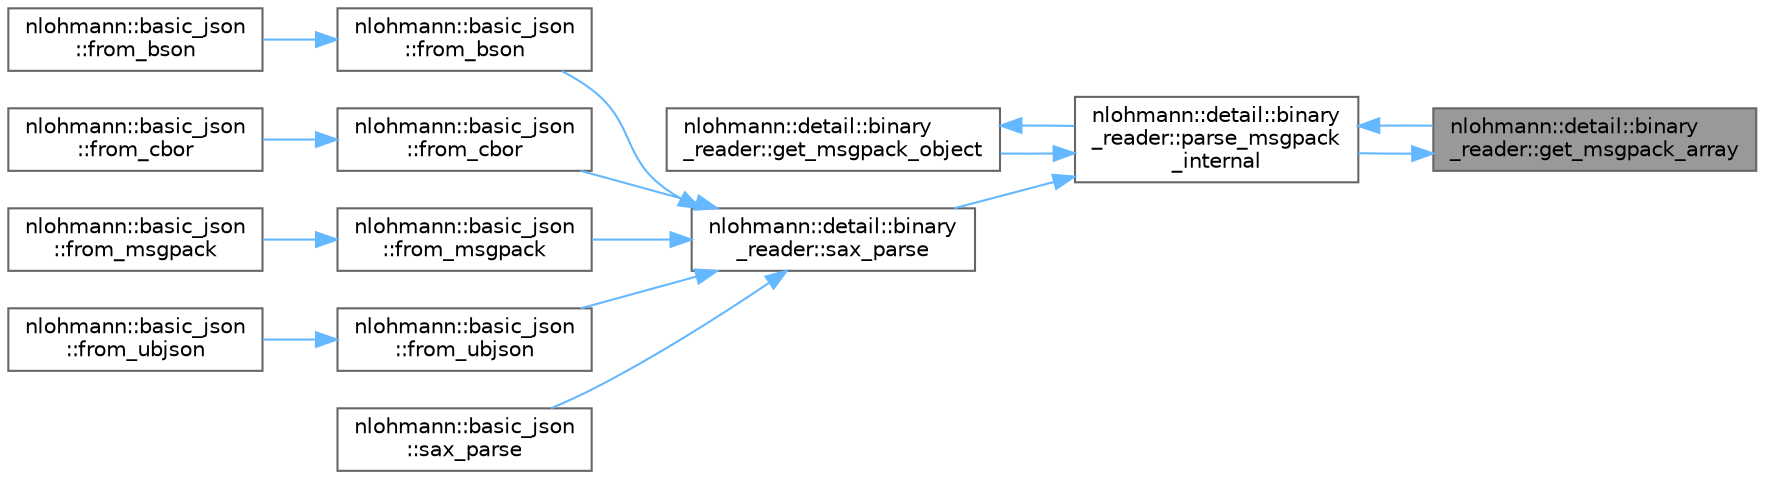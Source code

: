 digraph "nlohmann::detail::binary_reader::get_msgpack_array"
{
 // LATEX_PDF_SIZE
  bgcolor="transparent";
  edge [fontname=Helvetica,fontsize=10,labelfontname=Helvetica,labelfontsize=10];
  node [fontname=Helvetica,fontsize=10,shape=box,height=0.2,width=0.4];
  rankdir="RL";
  Node1 [label="nlohmann::detail::binary\l_reader::get_msgpack_array",height=0.2,width=0.4,color="gray40", fillcolor="grey60", style="filled", fontcolor="black",tooltip=" "];
  Node1 -> Node2 [dir="back",color="steelblue1",style="solid"];
  Node2 [label="nlohmann::detail::binary\l_reader::parse_msgpack\l_internal",height=0.2,width=0.4,color="grey40", fillcolor="white", style="filled",URL="$a01995.html#ae020385ce9424271d61f85d3842c02cb",tooltip=" "];
  Node2 -> Node1 [dir="back",color="steelblue1",style="solid"];
  Node2 -> Node3 [dir="back",color="steelblue1",style="solid"];
  Node3 [label="nlohmann::detail::binary\l_reader::get_msgpack_object",height=0.2,width=0.4,color="grey40", fillcolor="white", style="filled",URL="$a01995.html#a8bebd21ceef09b6b2562e87861832700",tooltip=" "];
  Node3 -> Node2 [dir="back",color="steelblue1",style="solid"];
  Node2 -> Node4 [dir="back",color="steelblue1",style="solid"];
  Node4 [label="nlohmann::detail::binary\l_reader::sax_parse",height=0.2,width=0.4,color="grey40", fillcolor="white", style="filled",URL="$a01995.html#ab4afd9ee276bbb15a0f898061aad94dd",tooltip=" "];
  Node4 -> Node5 [dir="back",color="steelblue1",style="solid"];
  Node5 [label="nlohmann::basic_json\l::from_bson",height=0.2,width=0.4,color="grey40", fillcolor="white", style="filled",URL="$a01659.html#a4e02793f2691aa29ab7cb69fddafbf5c",tooltip="Create a JSON value from an input in BSON format."];
  Node5 -> Node6 [dir="back",color="steelblue1",style="solid"];
  Node6 [label="nlohmann::basic_json\l::from_bson",height=0.2,width=0.4,color="grey40", fillcolor="white", style="filled",URL="$a01659.html#ae2612581e4788ddffc2f45d5e4cc04fc",tooltip=" "];
  Node4 -> Node7 [dir="back",color="steelblue1",style="solid"];
  Node7 [label="nlohmann::basic_json\l::from_cbor",height=0.2,width=0.4,color="grey40", fillcolor="white", style="filled",URL="$a01659.html#a44dd5635fb2da4710f6cd6e42b72773f",tooltip="create a JSON value from an input in CBOR format"];
  Node7 -> Node8 [dir="back",color="steelblue1",style="solid"];
  Node8 [label="nlohmann::basic_json\l::from_cbor",height=0.2,width=0.4,color="grey40", fillcolor="white", style="filled",URL="$a01659.html#a188755c8cda27e2afb03c016c14125d8",tooltip=" "];
  Node4 -> Node9 [dir="back",color="steelblue1",style="solid"];
  Node9 [label="nlohmann::basic_json\l::from_msgpack",height=0.2,width=0.4,color="grey40", fillcolor="white", style="filled",URL="$a01659.html#adbcab52fca1e25b3311ef14e71a57590",tooltip="create a JSON value from an input in MessagePack format"];
  Node9 -> Node10 [dir="back",color="steelblue1",style="solid"];
  Node10 [label="nlohmann::basic_json\l::from_msgpack",height=0.2,width=0.4,color="grey40", fillcolor="white", style="filled",URL="$a01659.html#a0d69d3102639759d5202a6f764760d23",tooltip=" "];
  Node4 -> Node11 [dir="back",color="steelblue1",style="solid"];
  Node11 [label="nlohmann::basic_json\l::from_ubjson",height=0.2,width=0.4,color="grey40", fillcolor="white", style="filled",URL="$a01659.html#aa81f62db69978b90ff701f05c72e03a7",tooltip="create a JSON value from an input in UBJSON format"];
  Node11 -> Node12 [dir="back",color="steelblue1",style="solid"];
  Node12 [label="nlohmann::basic_json\l::from_ubjson",height=0.2,width=0.4,color="grey40", fillcolor="white", style="filled",URL="$a01659.html#ab6eeda23c34cee79d8d72f1a8691a8de",tooltip=" "];
  Node4 -> Node13 [dir="back",color="steelblue1",style="solid"];
  Node13 [label="nlohmann::basic_json\l::sax_parse",height=0.2,width=0.4,color="grey40", fillcolor="white", style="filled",URL="$a01659.html#a12b382c6407da5543827ce4b24bb5008",tooltip="generate SAX events"];
}
